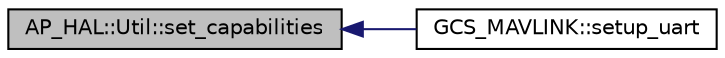 digraph "AP_HAL::Util::set_capabilities"
{
 // INTERACTIVE_SVG=YES
  edge [fontname="Helvetica",fontsize="10",labelfontname="Helvetica",labelfontsize="10"];
  node [fontname="Helvetica",fontsize="10",shape=record];
  rankdir="LR";
  Node1 [label="AP_HAL::Util::set_capabilities",height=0.2,width=0.4,color="black", fillcolor="grey75", style="filled", fontcolor="black"];
  Node1 -> Node2 [dir="back",color="midnightblue",fontsize="10",style="solid",fontname="Helvetica"];
  Node2 [label="GCS_MAVLINK::setup_uart",height=0.2,width=0.4,color="black", fillcolor="white", style="filled",URL="$structGCS__MAVLINK.html#a0680c93d81d7de3273931c5bccc890f5"];
}
